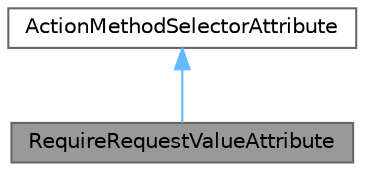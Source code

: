 digraph "RequireRequestValueAttribute"
{
 // LATEX_PDF_SIZE
  bgcolor="transparent";
  edge [fontname=Helvetica,fontsize=10,labelfontname=Helvetica,labelfontsize=10];
  node [fontname=Helvetica,fontsize=10,shape=box,height=0.2,width=0.4];
  Node1 [id="Node000001",label="RequireRequestValueAttribute",height=0.2,width=0.4,color="gray40", fillcolor="grey60", style="filled", fontcolor="black",tooltip="Для резолвинга одноименных action."];
  Node2 -> Node1 [id="edge1_Node000001_Node000002",dir="back",color="steelblue1",style="solid",tooltip=" "];
  Node2 [id="Node000002",label="ActionMethodSelectorAttribute",height=0.2,width=0.4,color="gray40", fillcolor="white", style="filled",tooltip=" "];
}

